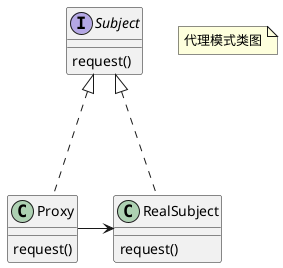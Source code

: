 @startuml

note "代理模式类图" as N1
interface Subject {
    request()
}
class RealSubject {
     request()
}
class Proxy {
    request()
}

Subject <|... RealSubject
Subject <|... Proxy

RealSubject <--left Proxy
@enduml